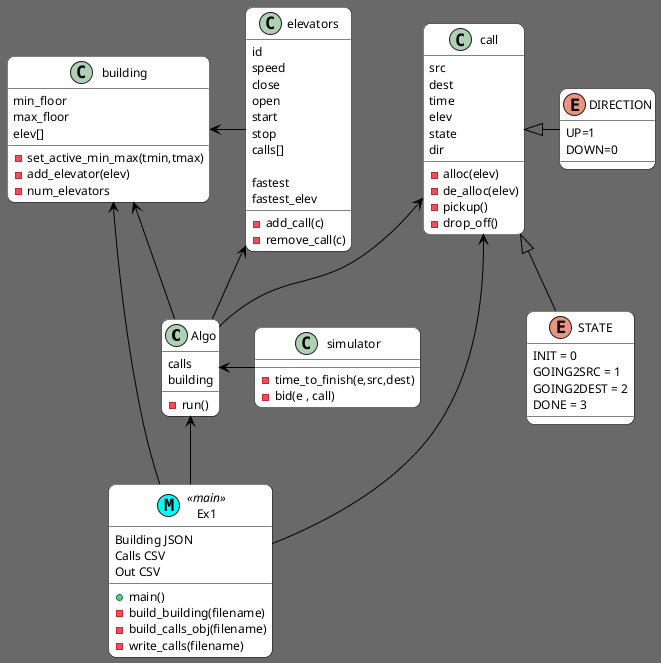 @startuml

skinparam backgroundColor DimGray
skinparam roundcorner 15
skinparam stereotypeCBackgroundColor White
skinparam classFontColor Black
skinparam classFontSize 14
skinparam DomainBackgroundColor BLUE
skinparam ArrowColor BLACK
skinparam ClassBackgroundColor White
skinparam ClassBorderColor Black
skinparam ClassFontColor Black
skinparam ClassAttributeFontColor Black
skinparam ClassAttributeFontSize 12


 Class Algo {
    {field} calls
    {field} building
    {method} - run()
}

Class building {
    {field}min_floor
    {field}max_floor
    {field}elev[]

    {method}-set_active_min_max(tmin,tmax)
    {method}-add_elevator(elev)
    {method}-num_elevators
}

Class elevators {
    {field}id
    {field}speed
    {field}close
    {field}open
    {field}start
    {field}stop
    {field}calls[]

    fastest
   fastest_elev

   {method} - add_call(c)
   {method} - remove_call(c)

}
Class call {
    {field} src
    {field} dest
    {field} time
    {field} elev
    {field} state
    {field} dir

    {method} - alloc(elev)
    {method} - de_alloc(elev)
    {method} - pickup()
    {method} - drop_off()
}

Class simulator {
    {method} - time_to_finish(e,src,dest)
    {method} - bid(e , call)
}

enum DIRECTION {
    UP=1
    DOWN=0
}

enum STATE {
    INIT = 0
    GOING2SRC = 1
    GOING2DEST = 2
    DONE = 3
}

class Ex1<< (M,Aqua) main >>{
{method} + main()
{method} -build_building(filename)
{method} -build_calls_obj(filename)
{method} -write_calls(filename)
{field} Building JSON
{field} Calls CSV
{field} Out CSV

}

building <- Algo
call <-- Algo
elevators <-- Algo
building <- elevators
call <|= DIRECTION
call <|== STATE
Algo <- simulator
building <- Ex1
call <- Ex1
Algo <== Ex1
@enduml